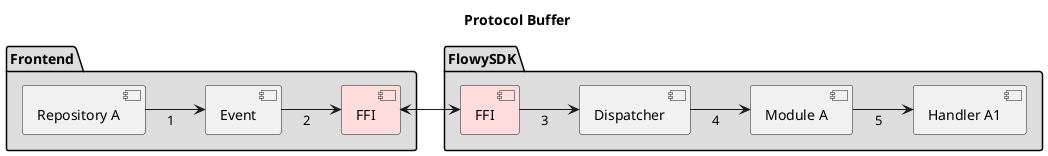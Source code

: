 @startuml FlowySDK Protocol Buffer
title Protocol Buffer
left to right direction
skinparam linetype ortho

package "Frontend" #DDDDDD {
    component Repository_A as "Repository A"
    component Event
    component FFI_Frontend as "FFI" #FFDDDD
}

package "FlowySDK" #DDDDDD {
    component FFI_Backend as "FFI" #FFDDDD
    component Dispatcher
    component Module_A as "Module A"
    component Handler_A1 as "Handler A1"
}

Repository_A --> Event : 1
Event --> FFI_Frontend : 2
FFI_Frontend <--> FFI_Backend
FFI_Backend --> Dispatcher : 3

Dispatcher --> Module_A : 4
Module_A --> Handler_A1 : 5
@enduml

@startmindmap FlowyTool-Event
title FlowyTool Event CodeGen Process
*[#Orange]: File: A.rs
<code>
enum FolderEvent {
    #[event(input = "ExportRequest", output = "ExportData")]
    ExportDocument = 0,
}
</code>
;
**_ 1. Run script
***[#lightblue]: File: code_gen.dart
<code>
class FolderEventExportDocument {
    Future<Either<ExportData, FlowyError>> send() {
        xxx
    }
}
</code>
;
@endmindmap




@startmindmap FlowyTool-PB
title FlowyTool PB CodeGen Process
*[#Orange]: File: share.rs
<code>
struct ExportData {
    #[pb(index = 1)]
    pub data: String,

    #[pb(index = 2)]
    pub export_type: ExportType,
}
</code>
;
**_ 1.Run script
***[#lightblue]: File: share.proto
<code>
message ExportData {
    string data = 1,
    ExportType export_type = 2,
}
</code>
;
****_ 2-1.PB CodeGen(Dart)
*****[#lightgreen] share.pb.dart
****_ 2-2.PB CodeGen(Rust)
*****[#lightgreen] share.rs
@endmindmap


